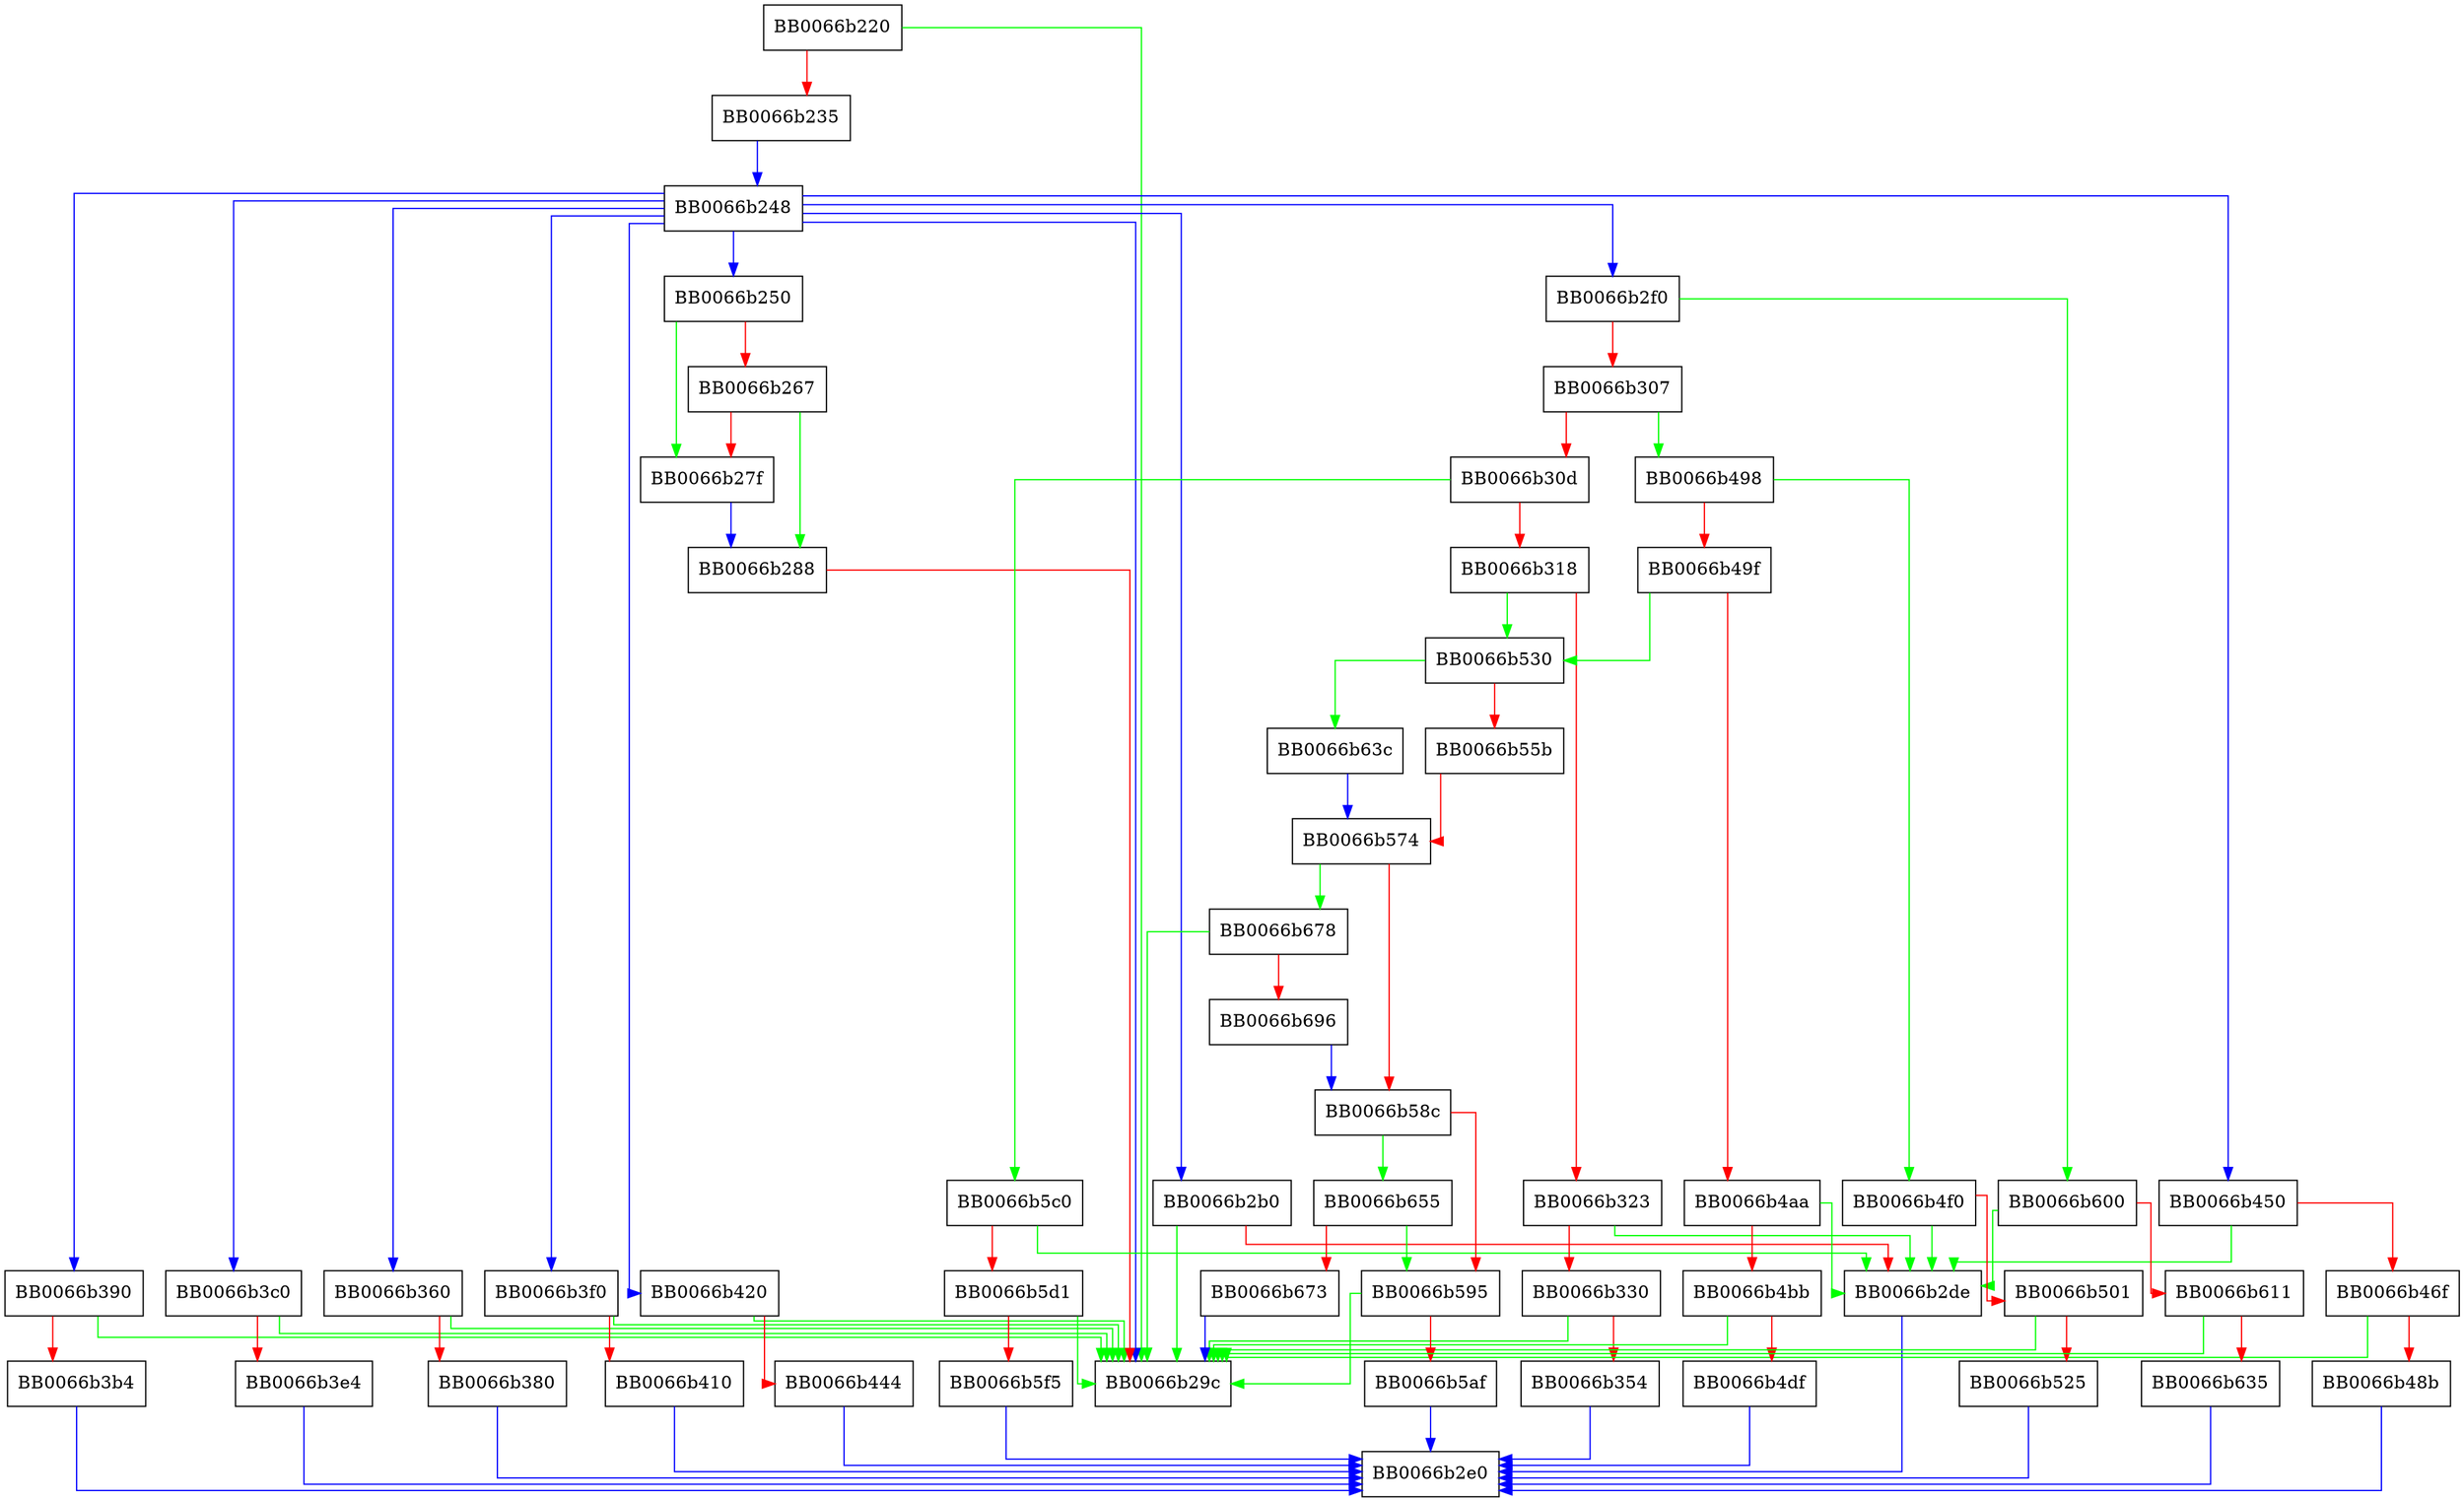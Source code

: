 digraph i2v_GENERAL_NAME {
  node [shape="box"];
  graph [splines=ortho];
  BB0066b220 -> BB0066b29c [color="green"];
  BB0066b220 -> BB0066b235 [color="red"];
  BB0066b235 -> BB0066b248 [color="blue"];
  BB0066b248 -> BB0066b2f0 [color="blue"];
  BB0066b248 -> BB0066b390 [color="blue"];
  BB0066b248 -> BB0066b3c0 [color="blue"];
  BB0066b248 -> BB0066b360 [color="blue"];
  BB0066b248 -> BB0066b450 [color="blue"];
  BB0066b248 -> BB0066b3f0 [color="blue"];
  BB0066b248 -> BB0066b420 [color="blue"];
  BB0066b248 -> BB0066b250 [color="blue"];
  BB0066b248 -> BB0066b2b0 [color="blue"];
  BB0066b248 -> BB0066b29c [color="blue"];
  BB0066b250 -> BB0066b27f [color="green"];
  BB0066b250 -> BB0066b267 [color="red"];
  BB0066b267 -> BB0066b288 [color="green"];
  BB0066b267 -> BB0066b27f [color="red"];
  BB0066b27f -> BB0066b288 [color="blue"];
  BB0066b288 -> BB0066b29c [color="red"];
  BB0066b2b0 -> BB0066b29c [color="green"];
  BB0066b2b0 -> BB0066b2de [color="red"];
  BB0066b2de -> BB0066b2e0 [color="blue"];
  BB0066b2f0 -> BB0066b600 [color="green"];
  BB0066b2f0 -> BB0066b307 [color="red"];
  BB0066b307 -> BB0066b498 [color="green"];
  BB0066b307 -> BB0066b30d [color="red"];
  BB0066b30d -> BB0066b5c0 [color="green"];
  BB0066b30d -> BB0066b318 [color="red"];
  BB0066b318 -> BB0066b530 [color="green"];
  BB0066b318 -> BB0066b323 [color="red"];
  BB0066b323 -> BB0066b2de [color="green"];
  BB0066b323 -> BB0066b330 [color="red"];
  BB0066b330 -> BB0066b29c [color="green"];
  BB0066b330 -> BB0066b354 [color="red"];
  BB0066b354 -> BB0066b2e0 [color="blue"];
  BB0066b360 -> BB0066b29c [color="green"];
  BB0066b360 -> BB0066b380 [color="red"];
  BB0066b380 -> BB0066b2e0 [color="blue"];
  BB0066b390 -> BB0066b29c [color="green"];
  BB0066b390 -> BB0066b3b4 [color="red"];
  BB0066b3b4 -> BB0066b2e0 [color="blue"];
  BB0066b3c0 -> BB0066b29c [color="green"];
  BB0066b3c0 -> BB0066b3e4 [color="red"];
  BB0066b3e4 -> BB0066b2e0 [color="blue"];
  BB0066b3f0 -> BB0066b29c [color="green"];
  BB0066b3f0 -> BB0066b410 [color="red"];
  BB0066b410 -> BB0066b2e0 [color="blue"];
  BB0066b420 -> BB0066b29c [color="green"];
  BB0066b420 -> BB0066b444 [color="red"];
  BB0066b444 -> BB0066b2e0 [color="blue"];
  BB0066b450 -> BB0066b2de [color="green"];
  BB0066b450 -> BB0066b46f [color="red"];
  BB0066b46f -> BB0066b29c [color="green"];
  BB0066b46f -> BB0066b48b [color="red"];
  BB0066b48b -> BB0066b2e0 [color="blue"];
  BB0066b498 -> BB0066b4f0 [color="green"];
  BB0066b498 -> BB0066b49f [color="red"];
  BB0066b49f -> BB0066b530 [color="green"];
  BB0066b49f -> BB0066b4aa [color="red"];
  BB0066b4aa -> BB0066b2de [color="green"];
  BB0066b4aa -> BB0066b4bb [color="red"];
  BB0066b4bb -> BB0066b29c [color="green"];
  BB0066b4bb -> BB0066b4df [color="red"];
  BB0066b4df -> BB0066b2e0 [color="blue"];
  BB0066b4f0 -> BB0066b2de [color="green"];
  BB0066b4f0 -> BB0066b501 [color="red"];
  BB0066b501 -> BB0066b29c [color="green"];
  BB0066b501 -> BB0066b525 [color="red"];
  BB0066b525 -> BB0066b2e0 [color="blue"];
  BB0066b530 -> BB0066b63c [color="green"];
  BB0066b530 -> BB0066b55b [color="red"];
  BB0066b55b -> BB0066b574 [color="red"];
  BB0066b574 -> BB0066b678 [color="green"];
  BB0066b574 -> BB0066b58c [color="red"];
  BB0066b58c -> BB0066b655 [color="green"];
  BB0066b58c -> BB0066b595 [color="red"];
  BB0066b595 -> BB0066b29c [color="green"];
  BB0066b595 -> BB0066b5af [color="red"];
  BB0066b5af -> BB0066b2e0 [color="blue"];
  BB0066b5c0 -> BB0066b2de [color="green"];
  BB0066b5c0 -> BB0066b5d1 [color="red"];
  BB0066b5d1 -> BB0066b29c [color="green"];
  BB0066b5d1 -> BB0066b5f5 [color="red"];
  BB0066b5f5 -> BB0066b2e0 [color="blue"];
  BB0066b600 -> BB0066b2de [color="green"];
  BB0066b600 -> BB0066b611 [color="red"];
  BB0066b611 -> BB0066b29c [color="green"];
  BB0066b611 -> BB0066b635 [color="red"];
  BB0066b635 -> BB0066b2e0 [color="blue"];
  BB0066b63c -> BB0066b574 [color="blue"];
  BB0066b655 -> BB0066b595 [color="green"];
  BB0066b655 -> BB0066b673 [color="red"];
  BB0066b673 -> BB0066b29c [color="blue"];
  BB0066b678 -> BB0066b29c [color="green"];
  BB0066b678 -> BB0066b696 [color="red"];
  BB0066b696 -> BB0066b58c [color="blue"];
}